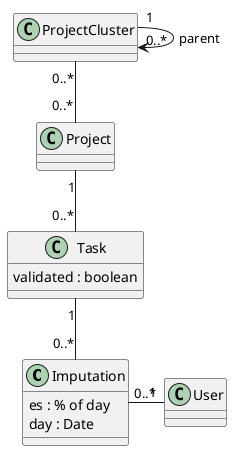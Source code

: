 @startuml

class Imputation{
    es : % of day
    day : Date
}

class Task{
    validated : boolean
}


ProjectCluster "1" --> "0..*" ProjectCluster : parent
ProjectCluster "0..*" -- "0..*" Project
Project "1" -- "0..*" Task
Task "1" -- "0..*" Imputation
Imputation "0..*" - "1" User
@enduml